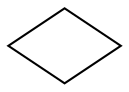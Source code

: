 graph G {
	graph [bb="0,0,54,36"];
	node [label="\N"];
	a	[height=0.5,
		label="",
		pos="27,18",
		shape=diamond,
		width=0.75];
}

